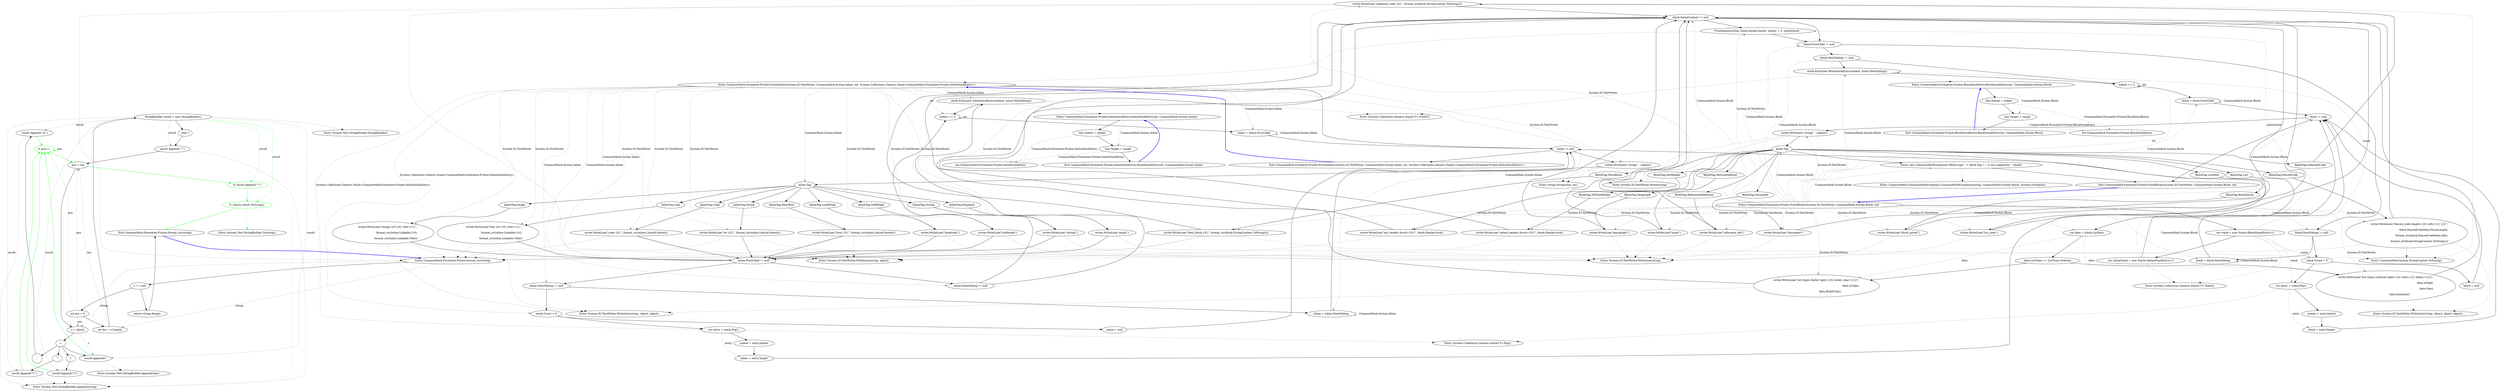 digraph  {
m1_22 [cluster="System.Text.StringBuilder.StringBuilder()", file="StrikethroughTests.cs", label="Entry System.Text.StringBuilder.StringBuilder()", span="0-0"];
m1_24 [cluster="System.Text.StringBuilder.Append(char)", file="StrikethroughTests.cs", label="Entry System.Text.StringBuilder.Append(char)", span="0-0"];
m1_83 [cluster="CommonMark.CommonMarkException.CommonMarkException(string, CommonMark.Syntax.Block, System.Exception)", file="StrikethroughTests.cs", label="Entry CommonMark.CommonMarkException.CommonMarkException(string, CommonMark.Syntax.Block, System.Exception)", span="32-32"];
m1_25 [cluster="System.Text.StringBuilder.ToString()", file="StrikethroughTests.cs", label="Entry System.Text.StringBuilder.ToString()", span="0-0"];
m1_81 [cluster="System.IO.TextWriter.WriteLine(string, object)", file="StrikethroughTests.cs", label="Entry System.IO.TextWriter.WriteLine(string, object)", span="0-0"];
m1_23 [cluster="System.Text.StringBuilder.Append(string)", file="StrikethroughTests.cs", label="Entry System.Text.StringBuilder.Append(string)", span="0-0"];
m1_80 [cluster="System.IO.TextWriter.WriteLine(string, object, object)", file="StrikethroughTests.cs", label="Entry System.IO.TextWriter.WriteLine(string, object, object)", span="0-0"];
m1_86 [cluster="System.Collections.Generic.Stack<T>.Push(T)", file="StrikethroughTests.cs", label="Entry System.Collections.Generic.Stack<T>.Push(T)", span="0-0"];
m1_28 [cluster="CommonMark.Formatter.Printer.PrintBlocks(System.IO.TextWriter, CommonMark.Syntax.Block, int)", file="StrikethroughTests.cs", label="var inlineStack = new Stack<InlineStackEntry>()", span="49-49"];
m1_52 [cluster="CommonMark.Formatter.Printer.PrintBlocks(System.IO.TextWriter, CommonMark.Syntax.Block, int)", file="StrikethroughTests.cs", label="writer.WriteLine(''indented_code {0}'', format_str(block.StringContent.ToString()))", span="103-103"];
m1_54 [cluster="CommonMark.Formatter.Printer.PrintBlocks(System.IO.TextWriter, CommonMark.Syntax.Block, int)", file="StrikethroughTests.cs", label="writer.WriteLine(''fenced_code length={0} info={1} {2}'',\r\n                               block.FencedCodeData.FenceLength,\r\n                               format_str(block.FencedCodeData.Info),\r\n                               format_str(block.StringContent.ToString()))", span="107-110"];
m1_56 [cluster="CommonMark.Formatter.Printer.PrintBlocks(System.IO.TextWriter, CommonMark.Syntax.Block, int)", file="StrikethroughTests.cs", label="writer.WriteLine(''html_block {0}'', format_str(block.StringContent.ToString()))", span="114-114"];
m1_26 [cluster="CommonMark.Formatter.Printer.PrintBlocks(System.IO.TextWriter, CommonMark.Syntax.Block, int)", file="StrikethroughTests.cs", label="Entry CommonMark.Formatter.Printer.PrintBlocks(System.IO.TextWriter, CommonMark.Syntax.Block, int)", span="46-46"];
m1_51 [cluster="CommonMark.Formatter.Printer.PrintBlocks(System.IO.TextWriter, CommonMark.Syntax.Block, int)", file="StrikethroughTests.cs", label="BlockTag.IndentedCode", span="102-102"];
m1_60 [cluster="CommonMark.Formatter.Printer.PrintBlocks(System.IO.TextWriter, CommonMark.Syntax.Block, int)", file="StrikethroughTests.cs", label="block.InlineContent != null", span="125-125"];
m1_53 [cluster="CommonMark.Formatter.Printer.PrintBlocks(System.IO.TextWriter, CommonMark.Syntax.Block, int)", file="StrikethroughTests.cs", label="BlockTag.FencedCode", span="106-106"];
m1_55 [cluster="CommonMark.Formatter.Printer.PrintBlocks(System.IO.TextWriter, CommonMark.Syntax.Block, int)", file="StrikethroughTests.cs", label="BlockTag.HtmlBlock", span="113-113"];
m1_27 [cluster="CommonMark.Formatter.Printer.PrintBlocks(System.IO.TextWriter, CommonMark.Syntax.Block, int)", file="StrikethroughTests.cs", label="var stack = new Stack<BlockStackEntry>()", span="48-48"];
m1_29 [cluster="CommonMark.Formatter.Printer.PrintBlocks(System.IO.TextWriter, CommonMark.Syntax.Block, int)", file="StrikethroughTests.cs", label="block != null", span="51-51"];
m1_30 [cluster="CommonMark.Formatter.Printer.PrintBlocks(System.IO.TextWriter, CommonMark.Syntax.Block, int)", file="StrikethroughTests.cs", label="writer.Write(new string(' ', indent))", span="53-53"];
m1_31 [cluster="CommonMark.Formatter.Printer.PrintBlocks(System.IO.TextWriter, CommonMark.Syntax.Block, int)", file="StrikethroughTests.cs", label="block.Tag", span="55-55"];
m1_33 [cluster="CommonMark.Formatter.Printer.PrintBlocks(System.IO.TextWriter, CommonMark.Syntax.Block, int)", file="StrikethroughTests.cs", label="writer.WriteLine(''document'')", span="58-58"];
m1_35 [cluster="CommonMark.Formatter.Printer.PrintBlocks(System.IO.TextWriter, CommonMark.Syntax.Block, int)", file="StrikethroughTests.cs", label="writer.WriteLine(''block_quote'')", span="62-62"];
m1_37 [cluster="CommonMark.Formatter.Printer.PrintBlocks(System.IO.TextWriter, CommonMark.Syntax.Block, int)", file="StrikethroughTests.cs", label="writer.WriteLine(''list_item'')", span="66-66"];
m1_39 [cluster="CommonMark.Formatter.Printer.PrintBlocks(System.IO.TextWriter, CommonMark.Syntax.Block, int)", file="StrikethroughTests.cs", label="var data = block.ListData", span="70-70"];
m1_41 [cluster="CommonMark.Formatter.Printer.PrintBlocks(System.IO.TextWriter, CommonMark.Syntax.Block, int)", file="StrikethroughTests.cs", label="writer.WriteLine(''list (type=ordered tight={0} start={1} delim={2})'',\r\n                                 data.IsTight,\r\n                                 data.Start,\r\n                                 data.Delimiter)", span="73-76"];
m1_42 [cluster="CommonMark.Formatter.Printer.PrintBlocks(System.IO.TextWriter, CommonMark.Syntax.Block, int)", file="StrikethroughTests.cs", label="writer.WriteLine(''list (type=bullet tight={0} bullet_char={1})'',\r\n                                 data.IsTight,\r\n                                 data.BulletChar)", span="80-82"];
m1_44 [cluster="CommonMark.Formatter.Printer.PrintBlocks(System.IO.TextWriter, CommonMark.Syntax.Block, int)", file="StrikethroughTests.cs", label="writer.WriteLine(''atx_header (level={0})'', block.HeaderLevel)", span="87-87"];
m1_46 [cluster="CommonMark.Formatter.Printer.PrintBlocks(System.IO.TextWriter, CommonMark.Syntax.Block, int)", file="StrikethroughTests.cs", label="writer.WriteLine(''setext_header (level={0})'', block.HeaderLevel)", span="91-91"];
m1_48 [cluster="CommonMark.Formatter.Printer.PrintBlocks(System.IO.TextWriter, CommonMark.Syntax.Block, int)", file="StrikethroughTests.cs", label="writer.WriteLine(''paragraph'')", span="95-95"];
m1_50 [cluster="CommonMark.Formatter.Printer.PrintBlocks(System.IO.TextWriter, CommonMark.Syntax.Block, int)", file="StrikethroughTests.cs", label="writer.WriteLine(''hrule'')", span="99-99"];
m1_58 [cluster="CommonMark.Formatter.Printer.PrintBlocks(System.IO.TextWriter, CommonMark.Syntax.Block, int)", file="StrikethroughTests.cs", label="writer.WriteLine(''reference_def'')", span="118-118"];
m1_59 [cluster="CommonMark.Formatter.Printer.PrintBlocks(System.IO.TextWriter, CommonMark.Syntax.Block, int)", file="StrikethroughTests.cs", label="throw new CommonMarkException(''Block type '' + block.Tag + '' is not supported.'', block);", span="122-122"];
m1_61 [cluster="CommonMark.Formatter.Printer.PrintBlocks(System.IO.TextWriter, CommonMark.Syntax.Block, int)", file="StrikethroughTests.cs", label="PrintInlines(writer, block.InlineContent, indent + 2, inlineStack)", span="127-127"];
m1_62 [cluster="CommonMark.Formatter.Printer.PrintBlocks(System.IO.TextWriter, CommonMark.Syntax.Block, int)", file="StrikethroughTests.cs", label="block.FirstChild != null", span="130-130"];
m1_63 [cluster="CommonMark.Formatter.Printer.PrintBlocks(System.IO.TextWriter, CommonMark.Syntax.Block, int)", file="StrikethroughTests.cs", label="block.NextSibling != null", span="132-132"];
m1_64 [cluster="CommonMark.Formatter.Printer.PrintBlocks(System.IO.TextWriter, CommonMark.Syntax.Block, int)", file="StrikethroughTests.cs", label="stack.Push(new BlockStackEntry(indent, block.NextSibling))", span="133-133"];
m1_65 [cluster="CommonMark.Formatter.Printer.PrintBlocks(System.IO.TextWriter, CommonMark.Syntax.Block, int)", file="StrikethroughTests.cs", label="indent += 2", span="135-135"];
m1_66 [cluster="CommonMark.Formatter.Printer.PrintBlocks(System.IO.TextWriter, CommonMark.Syntax.Block, int)", file="StrikethroughTests.cs", label="block = block.FirstChild", span="136-136"];
m1_67 [cluster="CommonMark.Formatter.Printer.PrintBlocks(System.IO.TextWriter, CommonMark.Syntax.Block, int)", file="StrikethroughTests.cs", label="block.NextSibling != null", span="138-138"];
m1_68 [cluster="CommonMark.Formatter.Printer.PrintBlocks(System.IO.TextWriter, CommonMark.Syntax.Block, int)", file="StrikethroughTests.cs", label="block = block.NextSibling", span="140-140"];
m1_69 [cluster="CommonMark.Formatter.Printer.PrintBlocks(System.IO.TextWriter, CommonMark.Syntax.Block, int)", file="StrikethroughTests.cs", label="stack.Count > 0", span="142-142"];
m1_70 [cluster="CommonMark.Formatter.Printer.PrintBlocks(System.IO.TextWriter, CommonMark.Syntax.Block, int)", file="StrikethroughTests.cs", label="var entry = stack.Pop()", span="144-144"];
m1_73 [cluster="CommonMark.Formatter.Printer.PrintBlocks(System.IO.TextWriter, CommonMark.Syntax.Block, int)", file="StrikethroughTests.cs", label="block = null", span="150-150"];
m1_72 [cluster="CommonMark.Formatter.Printer.PrintBlocks(System.IO.TextWriter, CommonMark.Syntax.Block, int)", file="StrikethroughTests.cs", label="block = entry.Target", span="146-146"];
m1_32 [cluster="CommonMark.Formatter.Printer.PrintBlocks(System.IO.TextWriter, CommonMark.Syntax.Block, int)", file="StrikethroughTests.cs", label="BlockTag.Document", span="57-57"];
m1_34 [cluster="CommonMark.Formatter.Printer.PrintBlocks(System.IO.TextWriter, CommonMark.Syntax.Block, int)", file="StrikethroughTests.cs", label="BlockTag.BlockQuote", span="61-61"];
m1_36 [cluster="CommonMark.Formatter.Printer.PrintBlocks(System.IO.TextWriter, CommonMark.Syntax.Block, int)", file="StrikethroughTests.cs", label="BlockTag.ListItem", span="65-65"];
m1_38 [cluster="CommonMark.Formatter.Printer.PrintBlocks(System.IO.TextWriter, CommonMark.Syntax.Block, int)", file="StrikethroughTests.cs", label="BlockTag.List", span="69-69"];
m1_43 [cluster="CommonMark.Formatter.Printer.PrintBlocks(System.IO.TextWriter, CommonMark.Syntax.Block, int)", file="StrikethroughTests.cs", label="BlockTag.AtxHeader", span="86-86"];
m1_45 [cluster="CommonMark.Formatter.Printer.PrintBlocks(System.IO.TextWriter, CommonMark.Syntax.Block, int)", file="StrikethroughTests.cs", label="BlockTag.SETextHeader", span="90-90"];
m1_47 [cluster="CommonMark.Formatter.Printer.PrintBlocks(System.IO.TextWriter, CommonMark.Syntax.Block, int)", file="StrikethroughTests.cs", label="BlockTag.Paragraph", span="94-94"];
m1_49 [cluster="CommonMark.Formatter.Printer.PrintBlocks(System.IO.TextWriter, CommonMark.Syntax.Block, int)", file="StrikethroughTests.cs", label="BlockTag.HorizontalRuler", span="98-98"];
m1_57 [cluster="CommonMark.Formatter.Printer.PrintBlocks(System.IO.TextWriter, CommonMark.Syntax.Block, int)", file="StrikethroughTests.cs", label="BlockTag.ReferenceDefinition", span="117-117"];
m1_40 [cluster="CommonMark.Formatter.Printer.PrintBlocks(System.IO.TextWriter, CommonMark.Syntax.Block, int)", file="StrikethroughTests.cs", label="data.ListType == ListType.Ordered", span="71-71"];
m1_71 [cluster="CommonMark.Formatter.Printer.PrintBlocks(System.IO.TextWriter, CommonMark.Syntax.Block, int)", file="StrikethroughTests.cs", label="indent = entry.Indent", span="145-145"];
m1_74 [cluster="CommonMark.Formatter.Printer.PrintBlocks(System.IO.TextWriter, CommonMark.Syntax.Block, int)", file="StrikethroughTests.cs", label="Exit CommonMark.Formatter.Printer.PrintBlocks(System.IO.TextWriter, CommonMark.Syntax.Block, int)", span="46-46"];
m1_82 [cluster="CommonMark.Syntax.StringContent.ToString()", file="StrikethroughTests.cs", label="Entry CommonMark.Syntax.StringContent.ToString()", span="50-50"];
m1_75 [cluster="System.Collections.Generic.Stack<T>.Stack()", file="StrikethroughTests.cs", label="Entry System.Collections.Generic.Stack<T>.Stack()", span="0-0"];
m1_76 [cluster="string.String(char, int)", file="StrikethroughTests.cs", label="Entry string.String(char, int)", span="0-0"];
m1_0 [cluster="CommonMark.Formatter.Printer.format_str(string)", file="StrikethroughTests.cs", label="Entry CommonMark.Formatter.Printer.format_str(string)", span="9-9"];
m1_18 [cluster="CommonMark.Formatter.Printer.format_str(string)", color=green, community=0, file="StrikethroughTests.cs", label="0: pos++", span="37-37"];
m1_3 [cluster="CommonMark.Formatter.Printer.format_str(string)", file="StrikethroughTests.cs", label="int pos = 0", span="14-14"];
m1_12 [cluster="CommonMark.Formatter.Printer.format_str(string)", file="StrikethroughTests.cs", label="result.Append(''\\n'')", span="25-25"];
m1_14 [cluster="CommonMark.Formatter.Printer.format_str(string)", file="StrikethroughTests.cs", label="result.Append(''\\\'''')", span="28-28"];
m1_16 [cluster="CommonMark.Formatter.Printer.format_str(string)", file="StrikethroughTests.cs", label="result.Append(''\\\\'')", span="31-31"];
m1_17 [cluster="CommonMark.Formatter.Printer.format_str(string)", file="StrikethroughTests.cs", label="result.Append(c)", span="34-34"];
m1_8 [cluster="CommonMark.Formatter.Printer.format_str(string)", file="StrikethroughTests.cs", label="pos < len", span="19-19"];
m1_19 [cluster="CommonMark.Formatter.Printer.format_str(string)", color=green, community=0, file="StrikethroughTests.cs", label="0: result.Append(''\'''')", span="39-39"];
m1_5 [cluster="CommonMark.Formatter.Printer.format_str(string)", file="StrikethroughTests.cs", label="StringBuilder result = new StringBuilder()", span="16-16"];
m1_20 [cluster="CommonMark.Formatter.Printer.format_str(string)", color=green, community=0, file="StrikethroughTests.cs", label="0: return result.ToString();", span="40-40"];
m1_1 [cluster="CommonMark.Formatter.Printer.format_str(string)", file="StrikethroughTests.cs", label="s == null", span="11-11"];
m1_4 [cluster="CommonMark.Formatter.Printer.format_str(string)", file="StrikethroughTests.cs", label="int len = s.Length", span="15-15"];
m1_9 [cluster="CommonMark.Formatter.Printer.format_str(string)", file="StrikethroughTests.cs", label="c = s[pos]", span="21-21"];
m1_11 [cluster="CommonMark.Formatter.Printer.format_str(string)", file="StrikethroughTests.cs", label="'\n'", span="24-24"];
m1_13 [cluster="CommonMark.Formatter.Printer.format_str(string)", file="StrikethroughTests.cs", label="''''", span="27-27"];
m1_15 [cluster="CommonMark.Formatter.Printer.format_str(string)", file="StrikethroughTests.cs", label="'\\'", span="30-30"];
m1_10 [cluster="CommonMark.Formatter.Printer.format_str(string)", file="StrikethroughTests.cs", label=c, span="22-22"];
m1_7 [cluster="CommonMark.Formatter.Printer.format_str(string)", file="StrikethroughTests.cs", label="result.Append(''\'''')", span="18-18"];
m1_6 [cluster="CommonMark.Formatter.Printer.format_str(string)", file="StrikethroughTests.cs", label="char c", span="17-17"];
m1_2 [cluster="CommonMark.Formatter.Printer.format_str(string)", file="StrikethroughTests.cs", label="return string.Empty;", span="12-12"];
m1_21 [cluster="CommonMark.Formatter.Printer.format_str(string)", file="StrikethroughTests.cs", label="Exit CommonMark.Formatter.Printer.format_str(string)", span="9-9"];
m1_77 [cluster="System.IO.TextWriter.Write(string)", file="StrikethroughTests.cs", label="Entry System.IO.TextWriter.Write(string)", span="0-0"];
m1_78 [cluster="System.IO.TextWriter.WriteLine(string)", file="StrikethroughTests.cs", label="Entry System.IO.TextWriter.WriteLine(string)", span="0-0"];
m1_125 [cluster="CommonMark.Formatter.Printer.BlockStackEntry.BlockStackEntry(int, CommonMark.Syntax.Block)", file="StrikethroughTests.cs", label="Exit CommonMark.Formatter.Printer.BlockStackEntry.BlockStackEntry(int, CommonMark.Syntax.Block)", span="233-233"];
m1_85 [cluster="CommonMark.Formatter.Printer.BlockStackEntry.BlockStackEntry(int, CommonMark.Syntax.Block)", file="StrikethroughTests.cs", label="Entry CommonMark.Formatter.Printer.BlockStackEntry.BlockStackEntry(int, CommonMark.Syntax.Block)", span="233-233"];
m1_123 [cluster="CommonMark.Formatter.Printer.BlockStackEntry.BlockStackEntry(int, CommonMark.Syntax.Block)", file="StrikethroughTests.cs", label="this.Indent = indent", span="235-235"];
m1_124 [cluster="CommonMark.Formatter.Printer.BlockStackEntry.BlockStackEntry(int, CommonMark.Syntax.Block)", file="StrikethroughTests.cs", label="this.Target = target", span="236-236"];
m1_128 [cluster="CommonMark.Formatter.Printer.InlineStackEntry.InlineStackEntry(int, CommonMark.Syntax.Inline)", file="StrikethroughTests.cs", label="Exit CommonMark.Formatter.Printer.InlineStackEntry.InlineStackEntry(int, CommonMark.Syntax.Inline)", span="243-243"];
m1_122 [cluster="CommonMark.Formatter.Printer.InlineStackEntry.InlineStackEntry(int, CommonMark.Syntax.Inline)", file="StrikethroughTests.cs", label="Entry CommonMark.Formatter.Printer.InlineStackEntry.InlineStackEntry(int, CommonMark.Syntax.Inline)", span="243-243"];
m1_126 [cluster="CommonMark.Formatter.Printer.InlineStackEntry.InlineStackEntry(int, CommonMark.Syntax.Inline)", file="StrikethroughTests.cs", label="this.Indent = indent", span="245-245"];
m1_127 [cluster="CommonMark.Formatter.Printer.InlineStackEntry.InlineStackEntry(int, CommonMark.Syntax.Inline)", file="StrikethroughTests.cs", label="this.Target = target", span="246-246"];
m1_87 [cluster="System.Collections.Generic.Stack<T>.Pop()", file="StrikethroughTests.cs", label="Entry System.Collections.Generic.Stack<T>.Pop()", span="0-0"];
m1_79 [cluster="System.IO.TextWriter.WriteLine(string, object, object, object)", file="StrikethroughTests.cs", label="Entry System.IO.TextWriter.WriteLine(string, object, object, object)", span="0-0"];
m1_111 [cluster="CommonMark.Formatter.Printer.PrintInlines(System.IO.TextWriter, CommonMark.Syntax.Inline, int, System.Collections.Generic.Stack<CommonMark.Formatter.Printer.InlineStackEntry>)", file="StrikethroughTests.cs", label="stack.Push(new InlineStackEntry(indent, inline.NextSibling))", span="207-207"];
m1_92 [cluster="CommonMark.Formatter.Printer.PrintInlines(System.IO.TextWriter, CommonMark.Syntax.Inline, int, System.Collections.Generic.Stack<CommonMark.Formatter.Printer.InlineStackEntry>)", file="StrikethroughTests.cs", label="writer.WriteLine(''str {0}'', format_str(inline.LiteralContent))", span="164-164"];
m1_98 [cluster="CommonMark.Formatter.Printer.PrintInlines(System.IO.TextWriter, CommonMark.Syntax.Inline, int, System.Collections.Generic.Stack<CommonMark.Formatter.Printer.InlineStackEntry>)", file="StrikethroughTests.cs", label="writer.WriteLine(''code {0}'', format_str(inline.LiteralContent))", span="176-176"];
m1_100 [cluster="CommonMark.Formatter.Printer.PrintInlines(System.IO.TextWriter, CommonMark.Syntax.Inline, int, System.Collections.Generic.Stack<CommonMark.Formatter.Printer.InlineStackEntry>)", file="StrikethroughTests.cs", label="writer.WriteLine(''html {0}'', format_str(inline.LiteralContent))", span="180-180"];
m1_102 [cluster="CommonMark.Formatter.Printer.PrintInlines(System.IO.TextWriter, CommonMark.Syntax.Inline, int, System.Collections.Generic.Stack<CommonMark.Formatter.Printer.InlineStackEntry>)", file="StrikethroughTests.cs", label="writer.WriteLine(''link url={0} title={1}'',\r\n                               format_str(inline.Linkable.Url),\r\n                               format_str(inline.Linkable.Title))", span="184-186"];
m1_104 [cluster="CommonMark.Formatter.Printer.PrintInlines(System.IO.TextWriter, CommonMark.Syntax.Inline, int, System.Collections.Generic.Stack<CommonMark.Formatter.Printer.InlineStackEntry>)", file="StrikethroughTests.cs", label="writer.WriteLine(''image url={0} title={1}'',\r\n                               format_str(inline.Linkable.Url),\r\n                               format_str(inline.Linkable.Title))", span="190-192"];
m1_84 [cluster="CommonMark.Formatter.Printer.PrintInlines(System.IO.TextWriter, CommonMark.Syntax.Inline, int, System.Collections.Generic.Stack<CommonMark.Formatter.Printer.InlineStackEntry>)", file="StrikethroughTests.cs", label="Entry CommonMark.Formatter.Printer.PrintInlines(System.IO.TextWriter, CommonMark.Syntax.Inline, int, System.Collections.Generic.Stack<CommonMark.Formatter.Printer.InlineStackEntry>)", span="155-155"];
m1_91 [cluster="CommonMark.Formatter.Printer.PrintInlines(System.IO.TextWriter, CommonMark.Syntax.Inline, int, System.Collections.Generic.Stack<CommonMark.Formatter.Printer.InlineStackEntry>)", file="StrikethroughTests.cs", label="InlineTag.String", span="163-163"];
m1_109 [cluster="CommonMark.Formatter.Printer.PrintInlines(System.IO.TextWriter, CommonMark.Syntax.Inline, int, System.Collections.Generic.Stack<CommonMark.Formatter.Printer.InlineStackEntry>)", file="StrikethroughTests.cs", label="inline.FirstChild != null", span="204-204"];
m1_97 [cluster="CommonMark.Formatter.Printer.PrintInlines(System.IO.TextWriter, CommonMark.Syntax.Inline, int, System.Collections.Generic.Stack<CommonMark.Formatter.Printer.InlineStackEntry>)", file="StrikethroughTests.cs", label="InlineTag.Code", span="175-175"];
m1_99 [cluster="CommonMark.Formatter.Printer.PrintInlines(System.IO.TextWriter, CommonMark.Syntax.Inline, int, System.Collections.Generic.Stack<CommonMark.Formatter.Printer.InlineStackEntry>)", file="StrikethroughTests.cs", label="InlineTag.RawHtml", span="179-179"];
m1_101 [cluster="CommonMark.Formatter.Printer.PrintInlines(System.IO.TextWriter, CommonMark.Syntax.Inline, int, System.Collections.Generic.Stack<CommonMark.Formatter.Printer.InlineStackEntry>)", file="StrikethroughTests.cs", label="InlineTag.Link", span="183-183"];
m1_103 [cluster="CommonMark.Formatter.Printer.PrintInlines(System.IO.TextWriter, CommonMark.Syntax.Inline, int, System.Collections.Generic.Stack<CommonMark.Formatter.Printer.InlineStackEntry>)", file="StrikethroughTests.cs", label="InlineTag.Image", span="189-189"];
m1_121 [cluster="CommonMark.Formatter.Printer.PrintInlines(System.IO.TextWriter, CommonMark.Syntax.Inline, int, System.Collections.Generic.Stack<CommonMark.Formatter.Printer.InlineStackEntry>)", file="StrikethroughTests.cs", label="Exit CommonMark.Formatter.Printer.PrintInlines(System.IO.TextWriter, CommonMark.Syntax.Inline, int, System.Collections.Generic.Stack<CommonMark.Formatter.Printer.InlineStackEntry>)", span="155-155"];
m1_88 [cluster="CommonMark.Formatter.Printer.PrintInlines(System.IO.TextWriter, CommonMark.Syntax.Inline, int, System.Collections.Generic.Stack<CommonMark.Formatter.Printer.InlineStackEntry>)", file="StrikethroughTests.cs", label="inline != null", span="157-157"];
m1_89 [cluster="CommonMark.Formatter.Printer.PrintInlines(System.IO.TextWriter, CommonMark.Syntax.Inline, int, System.Collections.Generic.Stack<CommonMark.Formatter.Printer.InlineStackEntry>)", file="StrikethroughTests.cs", label="writer.Write(new string(' ', indent))", span="159-159"];
m1_90 [cluster="CommonMark.Formatter.Printer.PrintInlines(System.IO.TextWriter, CommonMark.Syntax.Inline, int, System.Collections.Generic.Stack<CommonMark.Formatter.Printer.InlineStackEntry>)", file="StrikethroughTests.cs", label="inline.Tag", span="161-161"];
m1_94 [cluster="CommonMark.Formatter.Printer.PrintInlines(System.IO.TextWriter, CommonMark.Syntax.Inline, int, System.Collections.Generic.Stack<CommonMark.Formatter.Printer.InlineStackEntry>)", file="StrikethroughTests.cs", label="writer.WriteLine(''linebreak'')", span="168-168"];
m1_96 [cluster="CommonMark.Formatter.Printer.PrintInlines(System.IO.TextWriter, CommonMark.Syntax.Inline, int, System.Collections.Generic.Stack<CommonMark.Formatter.Printer.InlineStackEntry>)", file="StrikethroughTests.cs", label="writer.WriteLine(''softbreak'')", span="172-172"];
m1_106 [cluster="CommonMark.Formatter.Printer.PrintInlines(System.IO.TextWriter, CommonMark.Syntax.Inline, int, System.Collections.Generic.Stack<CommonMark.Formatter.Printer.InlineStackEntry>)", file="StrikethroughTests.cs", label="writer.WriteLine(''strong'')", span="196-196"];
m1_108 [cluster="CommonMark.Formatter.Printer.PrintInlines(System.IO.TextWriter, CommonMark.Syntax.Inline, int, System.Collections.Generic.Stack<CommonMark.Formatter.Printer.InlineStackEntry>)", file="StrikethroughTests.cs", label="writer.WriteLine(''emph'')", span="200-200"];
m1_110 [cluster="CommonMark.Formatter.Printer.PrintInlines(System.IO.TextWriter, CommonMark.Syntax.Inline, int, System.Collections.Generic.Stack<CommonMark.Formatter.Printer.InlineStackEntry>)", file="StrikethroughTests.cs", label="inline.NextSibling != null", span="206-206"];
m1_112 [cluster="CommonMark.Formatter.Printer.PrintInlines(System.IO.TextWriter, CommonMark.Syntax.Inline, int, System.Collections.Generic.Stack<CommonMark.Formatter.Printer.InlineStackEntry>)", file="StrikethroughTests.cs", label="indent += 2", span="209-209"];
m1_113 [cluster="CommonMark.Formatter.Printer.PrintInlines(System.IO.TextWriter, CommonMark.Syntax.Inline, int, System.Collections.Generic.Stack<CommonMark.Formatter.Printer.InlineStackEntry>)", file="StrikethroughTests.cs", label="inline = inline.FirstChild", span="210-210"];
m1_114 [cluster="CommonMark.Formatter.Printer.PrintInlines(System.IO.TextWriter, CommonMark.Syntax.Inline, int, System.Collections.Generic.Stack<CommonMark.Formatter.Printer.InlineStackEntry>)", file="StrikethroughTests.cs", label="inline.NextSibling != null", span="212-212"];
m1_115 [cluster="CommonMark.Formatter.Printer.PrintInlines(System.IO.TextWriter, CommonMark.Syntax.Inline, int, System.Collections.Generic.Stack<CommonMark.Formatter.Printer.InlineStackEntry>)", file="StrikethroughTests.cs", label="inline = inline.NextSibling", span="214-214"];
m1_116 [cluster="CommonMark.Formatter.Printer.PrintInlines(System.IO.TextWriter, CommonMark.Syntax.Inline, int, System.Collections.Generic.Stack<CommonMark.Formatter.Printer.InlineStackEntry>)", file="StrikethroughTests.cs", label="stack.Count > 0", span="216-216"];
m1_117 [cluster="CommonMark.Formatter.Printer.PrintInlines(System.IO.TextWriter, CommonMark.Syntax.Inline, int, System.Collections.Generic.Stack<CommonMark.Formatter.Printer.InlineStackEntry>)", file="StrikethroughTests.cs", label="var entry = stack.Pop()", span="218-218"];
m1_120 [cluster="CommonMark.Formatter.Printer.PrintInlines(System.IO.TextWriter, CommonMark.Syntax.Inline, int, System.Collections.Generic.Stack<CommonMark.Formatter.Printer.InlineStackEntry>)", file="StrikethroughTests.cs", label="inline = null", span="224-224"];
m1_119 [cluster="CommonMark.Formatter.Printer.PrintInlines(System.IO.TextWriter, CommonMark.Syntax.Inline, int, System.Collections.Generic.Stack<CommonMark.Formatter.Printer.InlineStackEntry>)", file="StrikethroughTests.cs", label="inline = entry.Target", span="220-220"];
m1_93 [cluster="CommonMark.Formatter.Printer.PrintInlines(System.IO.TextWriter, CommonMark.Syntax.Inline, int, System.Collections.Generic.Stack<CommonMark.Formatter.Printer.InlineStackEntry>)", file="StrikethroughTests.cs", label="InlineTag.LineBreak", span="167-167"];
m1_95 [cluster="CommonMark.Formatter.Printer.PrintInlines(System.IO.TextWriter, CommonMark.Syntax.Inline, int, System.Collections.Generic.Stack<CommonMark.Formatter.Printer.InlineStackEntry>)", file="StrikethroughTests.cs", label="InlineTag.SoftBreak", span="171-171"];
m1_105 [cluster="CommonMark.Formatter.Printer.PrintInlines(System.IO.TextWriter, CommonMark.Syntax.Inline, int, System.Collections.Generic.Stack<CommonMark.Formatter.Printer.InlineStackEntry>)", file="StrikethroughTests.cs", label="InlineTag.Strong", span="195-195"];
m1_107 [cluster="CommonMark.Formatter.Printer.PrintInlines(System.IO.TextWriter, CommonMark.Syntax.Inline, int, System.Collections.Generic.Stack<CommonMark.Formatter.Printer.InlineStackEntry>)", file="StrikethroughTests.cs", label="InlineTag.Emphasis", span="199-199"];
m1_118 [cluster="CommonMark.Formatter.Printer.PrintInlines(System.IO.TextWriter, CommonMark.Syntax.Inline, int, System.Collections.Generic.Stack<CommonMark.Formatter.Printer.InlineStackEntry>)", file="StrikethroughTests.cs", label="indent = entry.Indent", span="219-219"];
m1_129 [file="StrikethroughTests.cs", label="out CommonMark.Formatter.Printer.BlockStackEntry", span=""];
m1_130 [file="StrikethroughTests.cs", label="out CommonMark.Formatter.Printer.InlineStackEntry", span=""];
m1_28 -> m1_29  [key=0, style=solid];
m1_28 -> m1_61  [color=darkseagreen4, key=1, label=inlineStack, style=dashed];
m1_28 -> m1_75  [key=2, style=dotted];
m1_52 -> m1_0  [key=2, style=dotted];
m1_52 -> m1_60  [key=0, style=solid];
m1_52 -> m1_82  [key=2, style=dotted];
m1_52 -> m1_81  [key=2, style=dotted];
m1_54 -> m1_0  [key=2, style=dotted];
m1_54 -> m1_60  [key=0, style=solid];
m1_54 -> m1_82  [key=2, style=dotted];
m1_54 -> m1_79  [key=2, style=dotted];
m1_56 -> m1_0  [key=2, style=dotted];
m1_56 -> m1_60  [key=0, style=solid];
m1_56 -> m1_82  [key=2, style=dotted];
m1_56 -> m1_81  [key=2, style=dotted];
m1_26 -> m1_52  [color=darkseagreen4, key=1, label="System.IO.TextWriter", style=dashed];
m1_26 -> m1_54  [color=darkseagreen4, key=1, label="System.IO.TextWriter", style=dashed];
m1_26 -> m1_56  [color=darkseagreen4, key=1, label="System.IO.TextWriter", style=dashed];
m1_26 -> m1_27  [key=0, style=solid];
m1_26 -> m1_29  [color=darkseagreen4, key=1, label="CommonMark.Syntax.Block", style=dashed];
m1_26 -> m1_30  [color=darkseagreen4, key=1, label="System.IO.TextWriter", style=dashed];
m1_26 -> m1_31  [color=darkseagreen4, key=1, label="CommonMark.Syntax.Block", style=dashed];
m1_26 -> m1_33  [color=darkseagreen4, key=1, label="System.IO.TextWriter", style=dashed];
m1_26 -> m1_35  [color=darkseagreen4, key=1, label="System.IO.TextWriter", style=dashed];
m1_26 -> m1_37  [color=darkseagreen4, key=1, label="System.IO.TextWriter", style=dashed];
m1_26 -> m1_39  [color=darkseagreen4, key=1, label="CommonMark.Syntax.Block", style=dashed];
m1_26 -> m1_41  [color=darkseagreen4, key=1, label="System.IO.TextWriter", style=dashed];
m1_26 -> m1_42  [color=darkseagreen4, key=1, label="System.IO.TextWriter", style=dashed];
m1_26 -> m1_44  [color=darkseagreen4, key=1, label="System.IO.TextWriter", style=dashed];
m1_26 -> m1_46  [color=darkseagreen4, key=1, label="System.IO.TextWriter", style=dashed];
m1_26 -> m1_48  [color=darkseagreen4, key=1, label="System.IO.TextWriter", style=dashed];
m1_26 -> m1_50  [color=darkseagreen4, key=1, label="System.IO.TextWriter", style=dashed];
m1_26 -> m1_58  [color=darkseagreen4, key=1, label="System.IO.TextWriter", style=dashed];
m1_26 -> m1_59  [color=darkseagreen4, key=1, label="CommonMark.Syntax.Block", style=dashed];
m1_26 -> m1_60  [color=darkseagreen4, key=1, label="CommonMark.Syntax.Block", style=dashed];
m1_26 -> m1_61  [color=darkseagreen4, key=1, label="System.IO.TextWriter", style=dashed];
m1_26 -> m1_62  [color=darkseagreen4, key=1, label="CommonMark.Syntax.Block", style=dashed];
m1_26 -> m1_63  [color=darkseagreen4, key=1, label="CommonMark.Syntax.Block", style=dashed];
m1_26 -> m1_64  [color=darkseagreen4, key=1, label="CommonMark.Syntax.Block", style=dashed];
m1_26 -> m1_65  [color=darkseagreen4, key=1, label=int, style=dashed];
m1_26 -> m1_66  [color=darkseagreen4, key=1, label="CommonMark.Syntax.Block", style=dashed];
m1_26 -> m1_67  [color=darkseagreen4, key=1, label="CommonMark.Syntax.Block", style=dashed];
m1_26 -> m1_68  [color=darkseagreen4, key=1, label="CommonMark.Syntax.Block", style=dashed];
m1_51 -> m1_52  [key=0, style=solid];
m1_60 -> m1_61  [key=0, style=solid];
m1_60 -> m1_62  [key=0, style=solid];
m1_53 -> m1_54  [key=0, style=solid];
m1_55 -> m1_56  [key=0, style=solid];
m1_27 -> m1_28  [key=0, style=solid];
m1_27 -> m1_75  [key=2, style=dotted];
m1_27 -> m1_64  [color=darkseagreen4, key=1, label=stack, style=dashed];
m1_27 -> m1_69  [color=darkseagreen4, key=1, label=stack, style=dashed];
m1_27 -> m1_70  [color=darkseagreen4, key=1, label=stack, style=dashed];
m1_29 -> m1_74  [key=0, style=solid];
m1_29 -> m1_30  [key=0, style=solid];
m1_30 -> m1_31  [key=0, style=solid];
m1_30 -> m1_76  [key=2, style=dotted];
m1_30 -> m1_77  [key=2, style=dotted];
m1_31 -> m1_51  [key=0, style=solid];
m1_31 -> m1_53  [key=0, style=solid];
m1_31 -> m1_55  [key=0, style=solid];
m1_31 -> m1_32  [key=0, style=solid];
m1_31 -> m1_34  [key=0, style=solid];
m1_31 -> m1_36  [key=0, style=solid];
m1_31 -> m1_38  [key=0, style=solid];
m1_31 -> m1_43  [key=0, style=solid];
m1_31 -> m1_45  [key=0, style=solid];
m1_31 -> m1_47  [key=0, style=solid];
m1_31 -> m1_49  [key=0, style=solid];
m1_31 -> m1_57  [key=0, style=solid];
m1_31 -> m1_59  [key=0, style=solid];
m1_33 -> m1_60  [key=0, style=solid];
m1_33 -> m1_78  [key=2, style=dotted];
m1_35 -> m1_60  [key=0, style=solid];
m1_35 -> m1_78  [key=2, style=dotted];
m1_37 -> m1_60  [key=0, style=solid];
m1_37 -> m1_78  [key=2, style=dotted];
m1_39 -> m1_40  [key=0, style=solid];
m1_39 -> m1_41  [color=darkseagreen4, key=1, label=data, style=dashed];
m1_39 -> m1_42  [color=darkseagreen4, key=1, label=data, style=dashed];
m1_41 -> m1_60  [key=0, style=solid];
m1_41 -> m1_79  [key=2, style=dotted];
m1_42 -> m1_60  [key=0, style=solid];
m1_42 -> m1_80  [key=2, style=dotted];
m1_44 -> m1_60  [key=0, style=solid];
m1_44 -> m1_81  [key=2, style=dotted];
m1_46 -> m1_60  [key=0, style=solid];
m1_46 -> m1_81  [key=2, style=dotted];
m1_48 -> m1_60  [key=0, style=solid];
m1_48 -> m1_78  [key=2, style=dotted];
m1_50 -> m1_60  [key=0, style=solid];
m1_50 -> m1_78  [key=2, style=dotted];
m1_58 -> m1_60  [key=0, style=solid];
m1_58 -> m1_78  [key=2, style=dotted];
m1_59 -> m1_74  [key=0, style=solid];
m1_59 -> m1_83  [key=2, style=dotted];
m1_61 -> m1_84  [key=2, style=dotted];
m1_61 -> m1_62  [key=0, style=solid];
m1_62 -> m1_63  [key=0, style=solid];
m1_62 -> m1_67  [key=0, style=solid];
m1_63 -> m1_64  [key=0, style=solid];
m1_63 -> m1_65  [key=0, style=solid];
m1_64 -> m1_65  [key=0, style=solid];
m1_64 -> m1_85  [key=2, style=dotted];
m1_64 -> m1_86  [key=2, style=dotted];
m1_65 -> m1_65  [color=darkseagreen4, key=1, label=int, style=dashed];
m1_65 -> m1_66  [key=0, style=solid];
m1_66 -> m1_29  [key=0, style=solid];
m1_66 -> m1_66  [color=darkseagreen4, key=1, label="CommonMark.Syntax.Block", style=dashed];
m1_67 -> m1_68  [key=0, style=solid];
m1_67 -> m1_69  [key=0, style=solid];
m1_68 -> m1_29  [key=0, style=solid];
m1_68 -> m1_68  [color=darkseagreen4, key=1, label="CommonMark.Syntax.Block", style=dashed];
m1_69 -> m1_70  [key=0, style=solid];
m1_69 -> m1_73  [key=0, style=solid];
m1_70 -> m1_71  [key=0, style=solid];
m1_70 -> m1_87  [key=2, style=dotted];
m1_70 -> m1_72  [color=darkseagreen4, key=1, label=entry, style=dashed];
m1_73 -> m1_29  [key=0, style=solid];
m1_72 -> m1_29  [key=0, style=solid];
m1_32 -> m1_33  [key=0, style=solid];
m1_34 -> m1_35  [key=0, style=solid];
m1_36 -> m1_37  [key=0, style=solid];
m1_38 -> m1_39  [key=0, style=solid];
m1_43 -> m1_44  [key=0, style=solid];
m1_45 -> m1_46  [key=0, style=solid];
m1_47 -> m1_48  [key=0, style=solid];
m1_49 -> m1_50  [key=0, style=solid];
m1_57 -> m1_58  [key=0, style=solid];
m1_40 -> m1_41  [key=0, style=solid];
m1_40 -> m1_42  [key=0, style=solid];
m1_71 -> m1_72  [key=0, style=solid];
m1_74 -> m1_26  [color=blue, key=0, style=bold];
m1_0 -> m1_1  [key=0, style=solid];
m1_0 -> m1_4  [color=darkseagreen4, key=1, label=string, style=dashed];
m1_0 -> m1_9  [color=darkseagreen4, key=1, label=string, style=dashed];
m1_18 -> m1_18  [color=green, key=1, label=pos, style=dashed];
m1_18 -> m1_8  [color=green, key=0, style=solid];
m1_3 -> m1_18  [color=green, key=1, label=pos, style=dashed];
m1_3 -> m1_4  [key=0, style=solid];
m1_3 -> m1_8  [color=darkseagreen4, key=1, label=pos, style=dashed];
m1_3 -> m1_9  [color=darkseagreen4, key=1, label=pos, style=dashed];
m1_12 -> m1_18  [color=green, key=0, style=solid];
m1_12 -> m1_23  [key=2, style=dotted];
m1_14 -> m1_18  [color=green, key=0, style=solid];
m1_14 -> m1_23  [key=2, style=dotted];
m1_16 -> m1_18  [color=green, key=0, style=solid];
m1_16 -> m1_23  [key=2, style=dotted];
m1_17 -> m1_18  [color=green, key=0, style=solid];
m1_17 -> m1_24  [key=2, style=dotted];
m1_8 -> m1_19  [color=green, key=0, style=solid];
m1_8 -> m1_9  [key=0, style=solid];
m1_19 -> m1_20  [color=green, key=0, style=solid];
m1_19 -> m1_23  [color=green, key=2, style=dotted];
m1_5 -> m1_19  [color=green, key=1, label=result, style=dashed];
m1_5 -> m1_20  [color=green, key=1, label=result, style=dashed];
m1_5 -> m1_12  [color=darkseagreen4, key=1, label=result, style=dashed];
m1_5 -> m1_14  [color=darkseagreen4, key=1, label=result, style=dashed];
m1_5 -> m1_16  [color=darkseagreen4, key=1, label=result, style=dashed];
m1_5 -> m1_17  [color=darkseagreen4, key=1, label=result, style=dashed];
m1_5 -> m1_6  [key=0, style=solid];
m1_5 -> m1_22  [key=2, style=dotted];
m1_5 -> m1_7  [color=darkseagreen4, key=1, label=result, style=dashed];
m1_20 -> m1_21  [color=green, key=0, style=solid];
m1_20 -> m1_25  [color=green, key=2, style=dotted];
m1_1 -> m1_3  [key=0, style=solid];
m1_1 -> m1_2  [key=0, style=solid];
m1_4 -> m1_8  [color=darkseagreen4, key=1, label=len, style=dashed];
m1_4 -> m1_5  [key=0, style=solid];
m1_9 -> m1_17  [color=darkseagreen4, key=1, label=c, style=dashed];
m1_9 -> m1_10  [key=0, style=solid];
m1_11 -> m1_12  [key=0, style=solid];
m1_13 -> m1_14  [key=0, style=solid];
m1_15 -> m1_16  [key=0, style=solid];
m1_10 -> m1_17  [key=0, style=solid];
m1_10 -> m1_11  [key=0, style=solid];
m1_10 -> m1_13  [key=0, style=solid];
m1_10 -> m1_15  [key=0, style=solid];
m1_7 -> m1_8  [key=0, style=solid];
m1_7 -> m1_23  [key=2, style=dotted];
m1_6 -> m1_7  [key=0, style=solid];
m1_2 -> m1_21  [key=0, style=solid];
m1_21 -> m1_0  [color=blue, key=0, style=bold];
m1_125 -> m1_85  [color=blue, key=0, style=bold];
m1_85 -> m1_123  [key=0, style=solid];
m1_85 -> m1_124  [color=darkseagreen4, key=1, label="CommonMark.Syntax.Block", style=dashed];
m1_123 -> m1_124  [key=0, style=solid];
m1_123 -> m1_129  [color=darkseagreen4, key=1, label="CommonMark.Formatter.Printer.BlockStackEntry", style=dashed];
m1_124 -> m1_125  [key=0, style=solid];
m1_124 -> m1_129  [color=darkseagreen4, key=1, label="CommonMark.Formatter.Printer.BlockStackEntry", style=dashed];
m1_128 -> m1_122  [color=blue, key=0, style=bold];
m1_122 -> m1_126  [key=0, style=solid];
m1_122 -> m1_127  [color=darkseagreen4, key=1, label="CommonMark.Syntax.Inline", style=dashed];
m1_126 -> m1_127  [key=0, style=solid];
m1_126 -> m1_130  [color=darkseagreen4, key=1, label="CommonMark.Formatter.Printer.InlineStackEntry", style=dashed];
m1_127 -> m1_128  [key=0, style=solid];
m1_127 -> m1_130  [color=darkseagreen4, key=1, label="CommonMark.Formatter.Printer.InlineStackEntry", style=dashed];
m1_111 -> m1_112  [key=0, style=solid];
m1_111 -> m1_122  [key=2, style=dotted];
m1_111 -> m1_86  [key=2, style=dotted];
m1_92 -> m1_0  [key=2, style=dotted];
m1_92 -> m1_109  [key=0, style=solid];
m1_92 -> m1_81  [key=2, style=dotted];
m1_98 -> m1_0  [key=2, style=dotted];
m1_98 -> m1_109  [key=0, style=solid];
m1_98 -> m1_81  [key=2, style=dotted];
m1_100 -> m1_0  [key=2, style=dotted];
m1_100 -> m1_109  [key=0, style=solid];
m1_100 -> m1_81  [key=2, style=dotted];
m1_102 -> m1_0  [key=2, style=dotted];
m1_102 -> m1_109  [key=0, style=solid];
m1_102 -> m1_80  [key=2, style=dotted];
m1_104 -> m1_0  [key=2, style=dotted];
m1_104 -> m1_109  [key=0, style=solid];
m1_104 -> m1_80  [key=2, style=dotted];
m1_84 -> m1_92  [color=darkseagreen4, key=1, label="System.IO.TextWriter", style=dashed];
m1_84 -> m1_98  [color=darkseagreen4, key=1, label="System.IO.TextWriter", style=dashed];
m1_84 -> m1_100  [color=darkseagreen4, key=1, label="System.IO.TextWriter", style=dashed];
m1_84 -> m1_102  [color=darkseagreen4, key=1, label="System.IO.TextWriter", style=dashed];
m1_84 -> m1_104  [color=darkseagreen4, key=1, label="System.IO.TextWriter", style=dashed];
m1_84 -> m1_88  [key=0, style=solid];
m1_84 -> m1_89  [color=darkseagreen4, key=1, label="System.IO.TextWriter", style=dashed];
m1_84 -> m1_90  [color=darkseagreen4, key=1, label="CommonMark.Syntax.Inline", style=dashed];
m1_84 -> m1_94  [color=darkseagreen4, key=1, label="System.IO.TextWriter", style=dashed];
m1_84 -> m1_96  [color=darkseagreen4, key=1, label="System.IO.TextWriter", style=dashed];
m1_84 -> m1_106  [color=darkseagreen4, key=1, label="System.IO.TextWriter", style=dashed];
m1_84 -> m1_108  [color=darkseagreen4, key=1, label="System.IO.TextWriter", style=dashed];
m1_84 -> m1_109  [color=darkseagreen4, key=1, label="CommonMark.Syntax.Inline", style=dashed];
m1_84 -> m1_110  [color=darkseagreen4, key=1, label="CommonMark.Syntax.Inline", style=dashed];
m1_84 -> m1_111  [color=darkseagreen4, key=1, label="CommonMark.Syntax.Inline", style=dashed];
m1_84 -> m1_112  [color=darkseagreen4, key=1, label=int, style=dashed];
m1_84 -> m1_113  [color=darkseagreen4, key=1, label="CommonMark.Syntax.Inline", style=dashed];
m1_84 -> m1_114  [color=darkseagreen4, key=1, label="CommonMark.Syntax.Inline", style=dashed];
m1_84 -> m1_115  [color=darkseagreen4, key=1, label="CommonMark.Syntax.Inline", style=dashed];
m1_84 -> m1_116  [color=darkseagreen4, key=1, label="System.Collections.Generic.Stack<CommonMark.Formatter.Printer.InlineStackEntry>", style=dashed];
m1_84 -> m1_117  [color=darkseagreen4, key=1, label="System.Collections.Generic.Stack<CommonMark.Formatter.Printer.InlineStackEntry>", style=dashed];
m1_91 -> m1_92  [key=0, style=solid];
m1_109 -> m1_110  [key=0, style=solid];
m1_109 -> m1_114  [key=0, style=solid];
m1_97 -> m1_98  [key=0, style=solid];
m1_99 -> m1_100  [key=0, style=solid];
m1_101 -> m1_102  [key=0, style=solid];
m1_103 -> m1_104  [key=0, style=solid];
m1_121 -> m1_84  [color=blue, key=0, style=bold];
m1_88 -> m1_121  [key=0, style=solid];
m1_88 -> m1_89  [key=0, style=solid];
m1_89 -> m1_90  [key=0, style=solid];
m1_89 -> m1_76  [key=2, style=dotted];
m1_89 -> m1_77  [key=2, style=dotted];
m1_90 -> m1_91  [key=0, style=solid];
m1_90 -> m1_97  [key=0, style=solid];
m1_90 -> m1_99  [key=0, style=solid];
m1_90 -> m1_101  [key=0, style=solid];
m1_90 -> m1_103  [key=0, style=solid];
m1_90 -> m1_93  [key=0, style=solid];
m1_90 -> m1_95  [key=0, style=solid];
m1_90 -> m1_105  [key=0, style=solid];
m1_90 -> m1_107  [key=0, style=solid];
m1_94 -> m1_109  [key=0, style=solid];
m1_94 -> m1_78  [key=2, style=dotted];
m1_96 -> m1_109  [key=0, style=solid];
m1_96 -> m1_78  [key=2, style=dotted];
m1_106 -> m1_109  [key=0, style=solid];
m1_106 -> m1_78  [key=2, style=dotted];
m1_108 -> m1_109  [key=0, style=solid];
m1_108 -> m1_78  [key=2, style=dotted];
m1_110 -> m1_111  [key=0, style=solid];
m1_110 -> m1_112  [key=0, style=solid];
m1_112 -> m1_112  [color=darkseagreen4, key=1, label=int, style=dashed];
m1_112 -> m1_113  [key=0, style=solid];
m1_113 -> m1_88  [key=0, style=solid];
m1_113 -> m1_113  [color=darkseagreen4, key=1, label="CommonMark.Syntax.Inline", style=dashed];
m1_114 -> m1_115  [key=0, style=solid];
m1_114 -> m1_116  [key=0, style=solid];
m1_115 -> m1_88  [key=0, style=solid];
m1_115 -> m1_115  [color=darkseagreen4, key=1, label="CommonMark.Syntax.Inline", style=dashed];
m1_116 -> m1_117  [key=0, style=solid];
m1_116 -> m1_120  [key=0, style=solid];
m1_117 -> m1_118  [key=0, style=solid];
m1_117 -> m1_87  [key=2, style=dotted];
m1_117 -> m1_119  [color=darkseagreen4, key=1, label=entry, style=dashed];
m1_120 -> m1_88  [key=0, style=solid];
m1_119 -> m1_88  [key=0, style=solid];
m1_93 -> m1_94  [key=0, style=solid];
m1_95 -> m1_96  [key=0, style=solid];
m1_105 -> m1_106  [key=0, style=solid];
m1_107 -> m1_108  [key=0, style=solid];
m1_118 -> m1_119  [key=0, style=solid];
}
